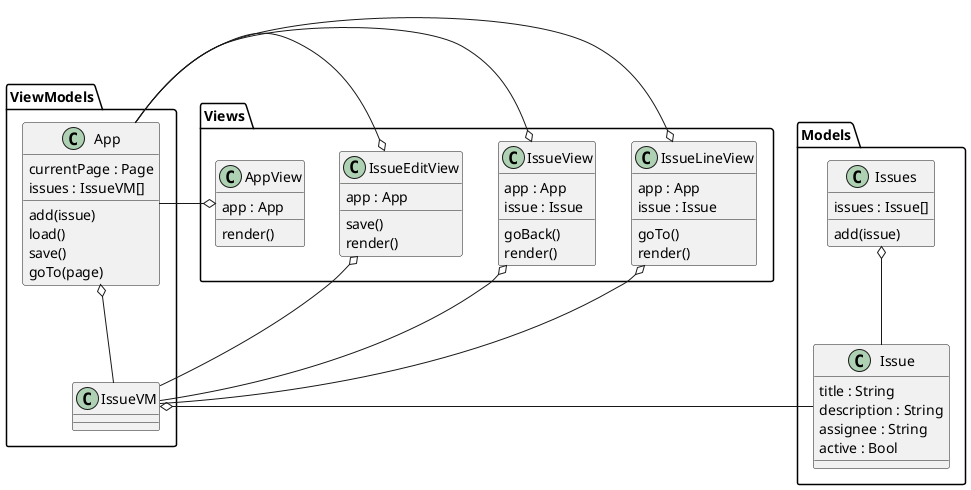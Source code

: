 @startuml

package "Models" {
  class Issue {
    title : String
    description : String
    assignee : String
    active : Bool
  }

  class Issues {
    issues : Issue[]

    add(issue)
  }

  Issues o-- Issue
}

package "ViewModels" {
  IssueVM o- Issue

  class App {
    currentPage : Page
    issues : IssueVM[]

    add(issue)
    load()
    save()
    goTo(page)
  }

  App o-- IssueVM
}

package "Views" {
  class IssueLineView {
    app : App
    issue : Issue

    goTo()
    render()
  }

  IssueLineView o- App
  IssueLineView o- IssueVM

  class IssueView {
    app : App
    issue : Issue

    goBack()
    render()
  }

  IssueView o- App
  IssueView o- IssueVM

  class IssueEditView {
    app : App

    save()
    render()
  }

  IssueEditView o- App
  IssueEditView o- IssueVM

  class AppView {
    app : App

    render()
  }

  AppView o- App
  ' AppView o-- IssueLineView
  ' AppView o-- IssueEditView
  ' AppView o-- IssueView
}

@enduml
